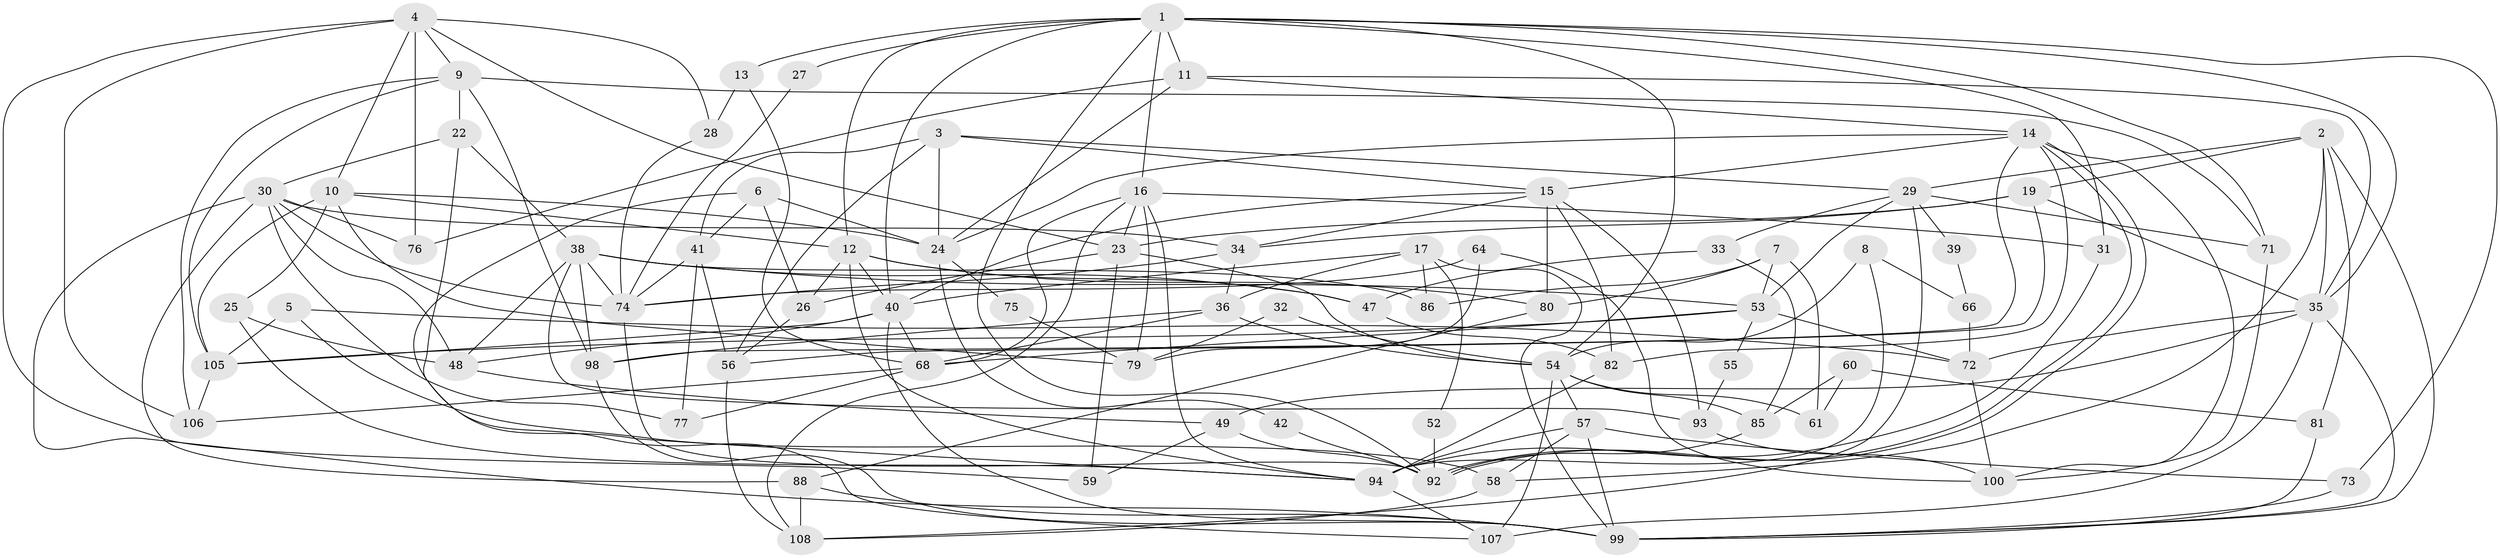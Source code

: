 // Generated by graph-tools (version 1.1) at 2025/23/03/03/25 07:23:57]
// undirected, 78 vertices, 191 edges
graph export_dot {
graph [start="1"]
  node [color=gray90,style=filled];
  1 [super="+63"];
  2 [super="+21"];
  3;
  4 [super="+114"];
  5;
  6 [super="+18"];
  7;
  8;
  9 [super="+44"];
  10;
  11 [super="+78"];
  12 [super="+20"];
  13;
  14;
  15 [super="+69"];
  16 [super="+50"];
  17 [super="+62"];
  19 [super="+115"];
  22;
  23 [super="+110"];
  24 [super="+70"];
  25;
  26 [super="+43"];
  27;
  28;
  29 [super="+67"];
  30 [super="+37"];
  31;
  32;
  33;
  34 [super="+46"];
  35 [super="+65"];
  36;
  38 [super="+90"];
  39;
  40 [super="+45"];
  41;
  42;
  47;
  48 [super="+51"];
  49;
  52;
  53 [super="+87"];
  54 [super="+103"];
  55;
  56 [super="+83"];
  57;
  58 [super="+97"];
  59;
  60;
  61;
  64;
  66;
  68 [super="+89"];
  71 [super="+102"];
  72 [super="+101"];
  73;
  74 [super="+112"];
  75;
  76;
  77;
  79 [super="+84"];
  80;
  81;
  82;
  85 [super="+95"];
  86 [super="+96"];
  88 [super="+91"];
  92 [super="+104"];
  93;
  94 [super="+111"];
  98 [super="+109"];
  99 [super="+113"];
  100;
  105 [super="+116"];
  106;
  107;
  108;
  1 -- 35;
  1 -- 13;
  1 -- 16;
  1 -- 71;
  1 -- 73;
  1 -- 27;
  1 -- 31;
  1 -- 54;
  1 -- 40;
  1 -- 92;
  1 -- 11;
  1 -- 12;
  2 -- 99;
  2 -- 81;
  2 -- 35;
  2 -- 29;
  2 -- 19;
  2 -- 58;
  3 -- 41;
  3 -- 15;
  3 -- 24;
  3 -- 56;
  3 -- 29;
  4 -- 23;
  4 -- 10;
  4 -- 28;
  4 -- 59;
  4 -- 106;
  4 -- 76;
  4 -- 9;
  5 -- 105;
  5 -- 58;
  5 -- 72;
  6 -- 26;
  6 -- 24;
  6 -- 41;
  6 -- 107;
  7 -- 80;
  7 -- 61;
  7 -- 53;
  7 -- 86;
  8 -- 54;
  8 -- 66;
  8 -- 94;
  9 -- 98;
  9 -- 22;
  9 -- 106;
  9 -- 71;
  9 -- 105;
  10 -- 25;
  10 -- 79;
  10 -- 105;
  10 -- 24;
  10 -- 12;
  11 -- 14;
  11 -- 76;
  11 -- 24;
  11 -- 35;
  12 -- 47;
  12 -- 26;
  12 -- 94;
  12 -- 40;
  12 -- 80;
  13 -- 68;
  13 -- 28;
  14 -- 92;
  14 -- 92;
  14 -- 15;
  14 -- 24;
  14 -- 82;
  14 -- 100;
  14 -- 98;
  15 -- 80;
  15 -- 82;
  15 -- 34;
  15 -- 40;
  15 -- 93;
  16 -- 31;
  16 -- 94;
  16 -- 23;
  16 -- 108;
  16 -- 79;
  16 -- 68;
  17 -- 40;
  17 -- 99;
  17 -- 36;
  17 -- 52;
  17 -- 86;
  19 -- 23;
  19 -- 34;
  19 -- 35;
  19 -- 56;
  22 -- 38;
  22 -- 94;
  22 -- 30;
  23 -- 59;
  23 -- 54;
  23 -- 26;
  24 -- 42;
  24 -- 75;
  25 -- 48;
  25 -- 94;
  26 -- 56;
  27 -- 74;
  28 -- 74;
  29 -- 33;
  29 -- 53;
  29 -- 71;
  29 -- 108;
  29 -- 39;
  30 -- 74;
  30 -- 99;
  30 -- 34;
  30 -- 76;
  30 -- 77;
  30 -- 88;
  30 -- 48;
  31 -- 94;
  32 -- 79;
  32 -- 54;
  33 -- 47;
  33 -- 85;
  34 -- 36;
  34 -- 74 [weight=2];
  35 -- 49;
  35 -- 99;
  35 -- 72;
  35 -- 107;
  36 -- 98;
  36 -- 68;
  36 -- 54;
  38 -- 93;
  38 -- 47;
  38 -- 98;
  38 -- 53;
  38 -- 86;
  38 -- 74;
  38 -- 48;
  39 -- 66;
  40 -- 48;
  40 -- 68;
  40 -- 105;
  40 -- 99;
  41 -- 56;
  41 -- 77;
  41 -- 74;
  42 -- 92;
  47 -- 82;
  48 -- 49;
  49 -- 92;
  49 -- 59;
  52 -- 92;
  53 -- 68;
  53 -- 55;
  53 -- 105;
  53 -- 72;
  54 -- 57;
  54 -- 85;
  54 -- 107;
  54 -- 61;
  55 -- 93;
  56 -- 108;
  57 -- 73;
  57 -- 94;
  57 -- 99;
  57 -- 58;
  58 -- 108;
  60 -- 81;
  60 -- 85;
  60 -- 61;
  64 -- 100;
  64 -- 74;
  64 -- 79;
  66 -- 72;
  68 -- 106;
  68 -- 77;
  71 -- 100;
  72 -- 100;
  73 -- 99;
  74 -- 92;
  75 -- 79;
  80 -- 88;
  81 -- 99;
  82 -- 94;
  85 -- 92;
  88 -- 108;
  88 -- 99;
  93 -- 100;
  94 -- 107;
  98 -- 99;
  105 -- 106;
}
